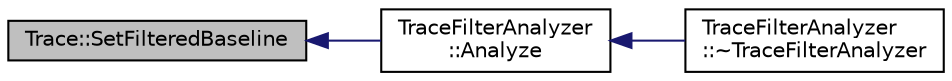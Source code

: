 digraph "Trace::SetFilteredBaseline"
{
  edge [fontname="Helvetica",fontsize="10",labelfontname="Helvetica",labelfontsize="10"];
  node [fontname="Helvetica",fontsize="10",shape=record];
  rankdir="LR";
  Node1 [label="Trace::SetFilteredBaseline",height=0.2,width=0.4,color="black", fillcolor="grey75", style="filled", fontcolor="black"];
  Node1 -> Node2 [dir="back",color="midnightblue",fontsize="10",style="solid",fontname="Helvetica"];
  Node2 [label="TraceFilterAnalyzer\l::Analyze",height=0.2,width=0.4,color="black", fillcolor="white", style="filled",URL="$d4/db0/class_trace_filter_analyzer.html#a45f41a5debe6c290a4a59374d887d094"];
  Node2 -> Node3 [dir="back",color="midnightblue",fontsize="10",style="solid",fontname="Helvetica"];
  Node3 [label="TraceFilterAnalyzer\l::~TraceFilterAnalyzer",height=0.2,width=0.4,color="black", fillcolor="white", style="filled",URL="$d4/db0/class_trace_filter_analyzer.html#aaadf927cff2a0fe2ded1929ce14ea3d6"];
}
